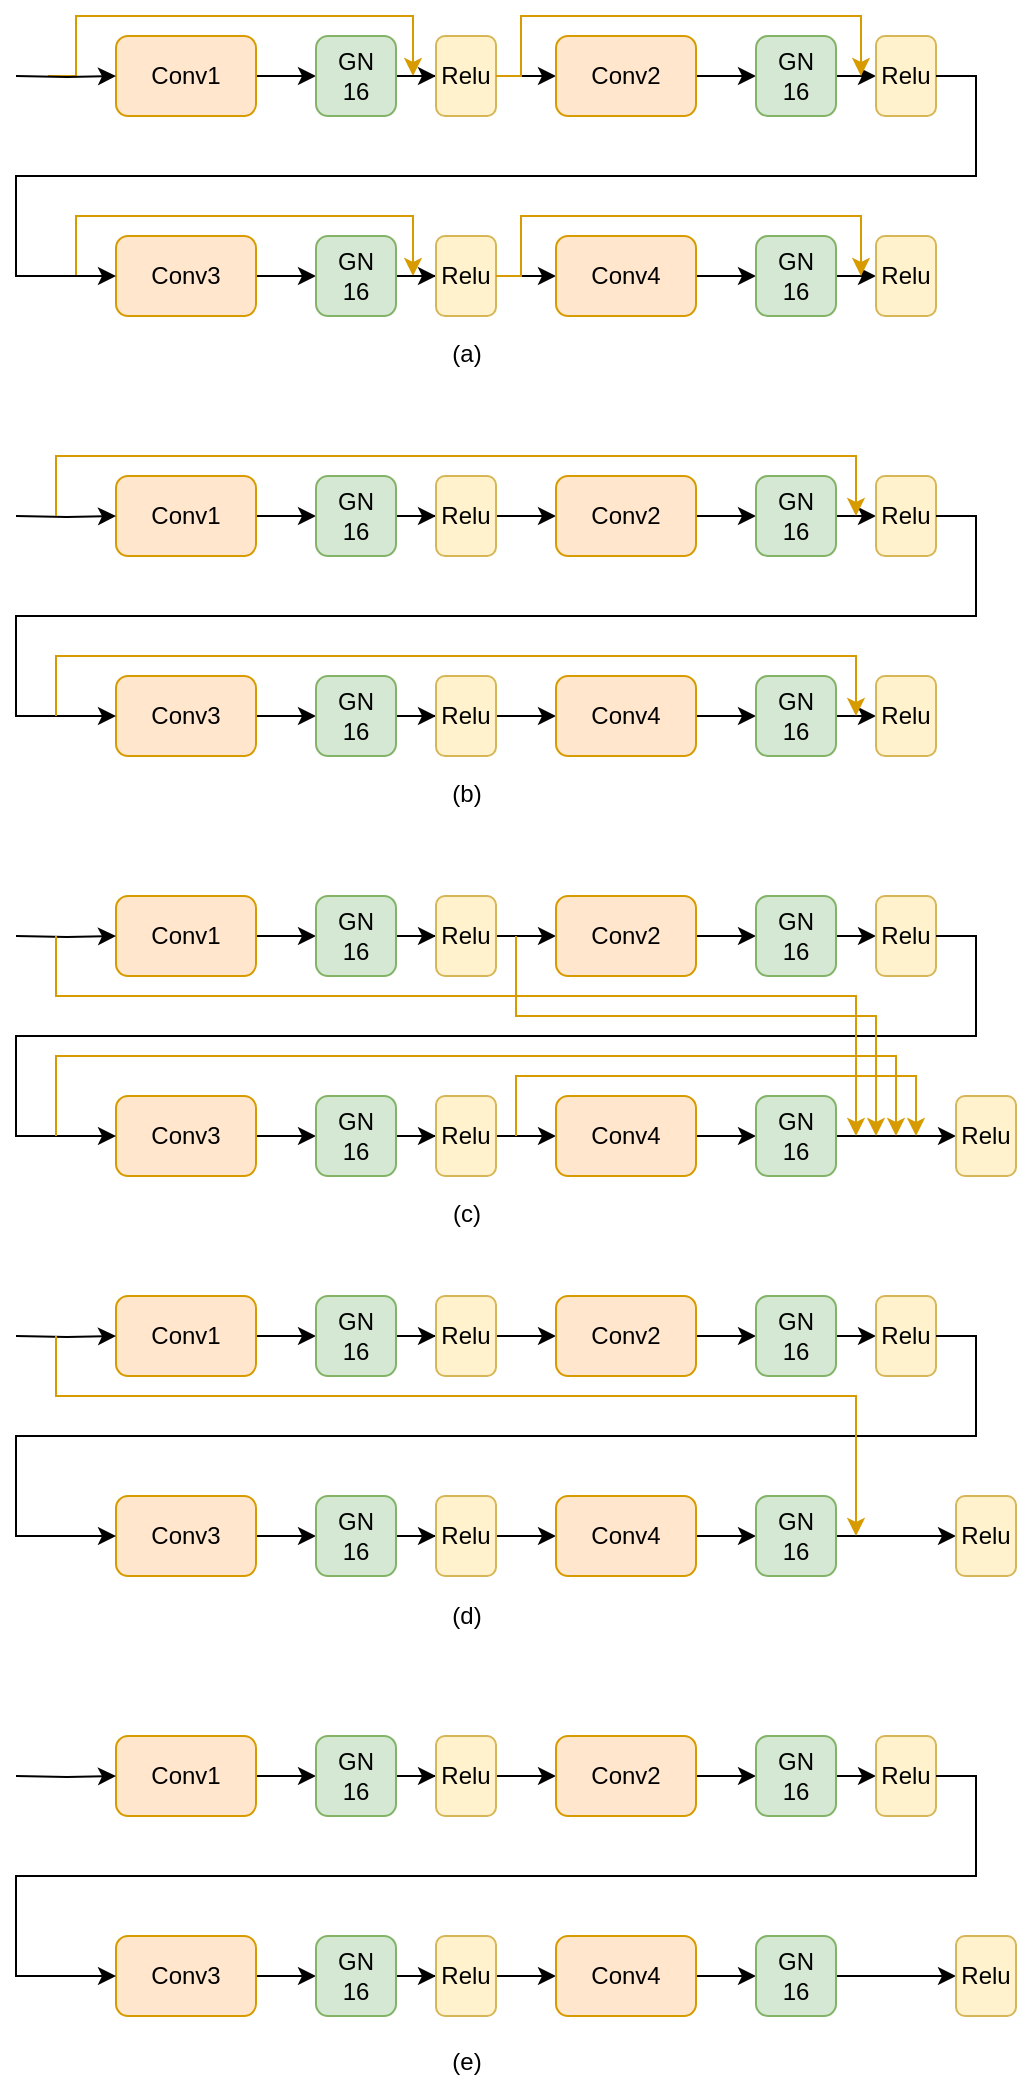 <mxfile version="14.0.1" type="github">
  <diagram id="C5RBs43oDa-KdzZeNtuy" name="Page-1">
    <mxGraphModel dx="1243" dy="769" grid="1" gridSize="10" guides="1" tooltips="1" connect="1" arrows="1" fold="1" page="1" pageScale="1" pageWidth="827" pageHeight="1169" math="0" shadow="0">
      <root>
        <mxCell id="WIyWlLk6GJQsqaUBKTNV-0" />
        <mxCell id="WIyWlLk6GJQsqaUBKTNV-1" parent="WIyWlLk6GJQsqaUBKTNV-0" />
        <mxCell id="JyhttoTleoo9SE21aR-v-7" style="edgeStyle=orthogonalEdgeStyle;rounded=0;orthogonalLoop=1;jettySize=auto;html=1;exitX=1;exitY=0.5;exitDx=0;exitDy=0;entryX=0;entryY=0.5;entryDx=0;entryDy=0;" parent="WIyWlLk6GJQsqaUBKTNV-1" source="WIyWlLk6GJQsqaUBKTNV-3" target="JyhttoTleoo9SE21aR-v-0" edge="1">
          <mxGeometry relative="1" as="geometry" />
        </mxCell>
        <mxCell id="JyhttoTleoo9SE21aR-v-20" style="edgeStyle=orthogonalEdgeStyle;rounded=0;orthogonalLoop=1;jettySize=auto;html=1;exitX=0;exitY=0;exitDx=0;exitDy=0;entryX=0.75;entryY=0;entryDx=0;entryDy=0;fillColor=#ffe6cc;strokeColor=#d79b00;" parent="WIyWlLk6GJQsqaUBKTNV-1" edge="1">
          <mxGeometry relative="1" as="geometry">
            <mxPoint x="96" y="70" as="sourcePoint" />
            <mxPoint x="278.5" y="70" as="targetPoint" />
            <Array as="points">
              <mxPoint x="110" y="70" />
              <mxPoint x="110" y="40" />
              <mxPoint x="279" y="40" />
            </Array>
          </mxGeometry>
        </mxCell>
        <mxCell id="WIyWlLk6GJQsqaUBKTNV-3" value="Conv1" style="rounded=1;whiteSpace=wrap;html=1;fontSize=12;glass=0;strokeWidth=1;shadow=0;fillColor=#ffe6cc;strokeColor=#d79b00;" parent="WIyWlLk6GJQsqaUBKTNV-1" vertex="1">
          <mxGeometry x="130" y="50" width="70" height="40" as="geometry" />
        </mxCell>
        <mxCell id="JyhttoTleoo9SE21aR-v-8" style="edgeStyle=orthogonalEdgeStyle;rounded=0;orthogonalLoop=1;jettySize=auto;html=1;exitX=1;exitY=0.5;exitDx=0;exitDy=0;" parent="WIyWlLk6GJQsqaUBKTNV-1" source="JyhttoTleoo9SE21aR-v-0" target="JyhttoTleoo9SE21aR-v-1" edge="1">
          <mxGeometry relative="1" as="geometry" />
        </mxCell>
        <mxCell id="JyhttoTleoo9SE21aR-v-0" value="GN&lt;br&gt;16" style="rounded=1;whiteSpace=wrap;html=1;fontSize=12;glass=0;strokeWidth=1;shadow=0;fillColor=#d5e8d4;strokeColor=#82b366;" parent="WIyWlLk6GJQsqaUBKTNV-1" vertex="1">
          <mxGeometry x="230" y="50" width="40" height="40" as="geometry" />
        </mxCell>
        <mxCell id="JyhttoTleoo9SE21aR-v-9" style="edgeStyle=orthogonalEdgeStyle;rounded=0;orthogonalLoop=1;jettySize=auto;html=1;exitX=1;exitY=0.5;exitDx=0;exitDy=0;entryX=0;entryY=0.5;entryDx=0;entryDy=0;" parent="WIyWlLk6GJQsqaUBKTNV-1" source="JyhttoTleoo9SE21aR-v-1" target="JyhttoTleoo9SE21aR-v-3" edge="1">
          <mxGeometry relative="1" as="geometry" />
        </mxCell>
        <mxCell id="JyhttoTleoo9SE21aR-v-1" value="Relu" style="rounded=1;whiteSpace=wrap;html=1;fontSize=12;glass=0;strokeWidth=1;shadow=0;fillColor=#fff2cc;strokeColor=#d6b656;" parent="WIyWlLk6GJQsqaUBKTNV-1" vertex="1">
          <mxGeometry x="290" y="50" width="30" height="40" as="geometry" />
        </mxCell>
        <mxCell id="JyhttoTleoo9SE21aR-v-10" style="edgeStyle=orthogonalEdgeStyle;rounded=0;orthogonalLoop=1;jettySize=auto;html=1;exitX=1;exitY=0.5;exitDx=0;exitDy=0;entryX=0;entryY=0.5;entryDx=0;entryDy=0;" parent="WIyWlLk6GJQsqaUBKTNV-1" source="JyhttoTleoo9SE21aR-v-3" target="JyhttoTleoo9SE21aR-v-4" edge="1">
          <mxGeometry relative="1" as="geometry" />
        </mxCell>
        <mxCell id="JyhttoTleoo9SE21aR-v-3" value="Conv2" style="rounded=1;whiteSpace=wrap;html=1;fontSize=12;glass=0;strokeWidth=1;shadow=0;fillColor=#ffe6cc;strokeColor=#d79b00;" parent="WIyWlLk6GJQsqaUBKTNV-1" vertex="1">
          <mxGeometry x="350" y="50" width="70" height="40" as="geometry" />
        </mxCell>
        <mxCell id="JyhttoTleoo9SE21aR-v-11" style="edgeStyle=orthogonalEdgeStyle;rounded=0;orthogonalLoop=1;jettySize=auto;html=1;exitX=1;exitY=0.5;exitDx=0;exitDy=0;entryX=0;entryY=0.5;entryDx=0;entryDy=0;" parent="WIyWlLk6GJQsqaUBKTNV-1" source="JyhttoTleoo9SE21aR-v-4" target="JyhttoTleoo9SE21aR-v-5" edge="1">
          <mxGeometry relative="1" as="geometry" />
        </mxCell>
        <mxCell id="JyhttoTleoo9SE21aR-v-4" value="GN&lt;br&gt;16" style="rounded=1;whiteSpace=wrap;html=1;fontSize=12;glass=0;strokeWidth=1;shadow=0;fillColor=#d5e8d4;strokeColor=#82b366;" parent="WIyWlLk6GJQsqaUBKTNV-1" vertex="1">
          <mxGeometry x="450" y="50" width="40" height="40" as="geometry" />
        </mxCell>
        <mxCell id="JyhttoTleoo9SE21aR-v-5" value="Relu" style="rounded=1;whiteSpace=wrap;html=1;fontSize=12;glass=0;strokeWidth=1;shadow=0;fillColor=#fff2cc;strokeColor=#d6b656;" parent="WIyWlLk6GJQsqaUBKTNV-1" vertex="1">
          <mxGeometry x="510" y="50" width="30" height="40" as="geometry" />
        </mxCell>
        <mxCell id="JyhttoTleoo9SE21aR-v-13" style="edgeStyle=orthogonalEdgeStyle;rounded=0;orthogonalLoop=1;jettySize=auto;html=1;exitX=1;exitY=0.5;exitDx=0;exitDy=0;entryX=0;entryY=0.5;entryDx=0;entryDy=0;" parent="WIyWlLk6GJQsqaUBKTNV-1" target="WIyWlLk6GJQsqaUBKTNV-3" edge="1">
          <mxGeometry relative="1" as="geometry">
            <mxPoint x="80" y="70" as="sourcePoint" />
          </mxGeometry>
        </mxCell>
        <mxCell id="JyhttoTleoo9SE21aR-v-21" style="edgeStyle=orthogonalEdgeStyle;rounded=0;orthogonalLoop=1;jettySize=auto;html=1;exitX=0;exitY=0;exitDx=0;exitDy=0;entryX=0.75;entryY=0;entryDx=0;entryDy=0;fillColor=#ffe6cc;strokeColor=#d79b00;" parent="WIyWlLk6GJQsqaUBKTNV-1" edge="1">
          <mxGeometry relative="1" as="geometry">
            <mxPoint x="320" y="70" as="sourcePoint" />
            <mxPoint x="502.5" y="70" as="targetPoint" />
            <Array as="points">
              <mxPoint x="332.5" y="70" />
              <mxPoint x="332.5" y="40" />
              <mxPoint x="502.5" y="40" />
            </Array>
          </mxGeometry>
        </mxCell>
        <mxCell id="JyhttoTleoo9SE21aR-v-22" style="edgeStyle=orthogonalEdgeStyle;rounded=0;orthogonalLoop=1;jettySize=auto;html=1;exitX=1;exitY=0.5;exitDx=0;exitDy=0;entryX=0;entryY=0.5;entryDx=0;entryDy=0;" parent="WIyWlLk6GJQsqaUBKTNV-1" source="JyhttoTleoo9SE21aR-v-24" target="JyhttoTleoo9SE21aR-v-26" edge="1">
          <mxGeometry relative="1" as="geometry" />
        </mxCell>
        <mxCell id="JyhttoTleoo9SE21aR-v-23" style="edgeStyle=orthogonalEdgeStyle;rounded=0;orthogonalLoop=1;jettySize=auto;html=1;exitX=0;exitY=0;exitDx=0;exitDy=0;entryX=0.75;entryY=0;entryDx=0;entryDy=0;fillColor=#ffe6cc;strokeColor=#d79b00;" parent="WIyWlLk6GJQsqaUBKTNV-1" edge="1">
          <mxGeometry relative="1" as="geometry">
            <mxPoint x="96" y="170" as="sourcePoint" />
            <mxPoint x="278.5" y="170" as="targetPoint" />
            <Array as="points">
              <mxPoint x="110" y="170" />
              <mxPoint x="110" y="140" />
              <mxPoint x="279" y="140" />
            </Array>
          </mxGeometry>
        </mxCell>
        <mxCell id="JyhttoTleoo9SE21aR-v-24" value="Conv3" style="rounded=1;whiteSpace=wrap;html=1;fontSize=12;glass=0;strokeWidth=1;shadow=0;fillColor=#ffe6cc;strokeColor=#d79b00;" parent="WIyWlLk6GJQsqaUBKTNV-1" vertex="1">
          <mxGeometry x="130" y="150" width="70" height="40" as="geometry" />
        </mxCell>
        <mxCell id="JyhttoTleoo9SE21aR-v-25" style="edgeStyle=orthogonalEdgeStyle;rounded=0;orthogonalLoop=1;jettySize=auto;html=1;exitX=1;exitY=0.5;exitDx=0;exitDy=0;" parent="WIyWlLk6GJQsqaUBKTNV-1" source="JyhttoTleoo9SE21aR-v-26" target="JyhttoTleoo9SE21aR-v-28" edge="1">
          <mxGeometry relative="1" as="geometry" />
        </mxCell>
        <mxCell id="JyhttoTleoo9SE21aR-v-26" value="GN&lt;br&gt;16" style="rounded=1;whiteSpace=wrap;html=1;fontSize=12;glass=0;strokeWidth=1;shadow=0;fillColor=#d5e8d4;strokeColor=#82b366;" parent="WIyWlLk6GJQsqaUBKTNV-1" vertex="1">
          <mxGeometry x="230" y="150" width="40" height="40" as="geometry" />
        </mxCell>
        <mxCell id="JyhttoTleoo9SE21aR-v-27" style="edgeStyle=orthogonalEdgeStyle;rounded=0;orthogonalLoop=1;jettySize=auto;html=1;exitX=1;exitY=0.5;exitDx=0;exitDy=0;entryX=0;entryY=0.5;entryDx=0;entryDy=0;" parent="WIyWlLk6GJQsqaUBKTNV-1" source="JyhttoTleoo9SE21aR-v-28" target="JyhttoTleoo9SE21aR-v-30" edge="1">
          <mxGeometry relative="1" as="geometry" />
        </mxCell>
        <mxCell id="JyhttoTleoo9SE21aR-v-28" value="Relu" style="rounded=1;whiteSpace=wrap;html=1;fontSize=12;glass=0;strokeWidth=1;shadow=0;fillColor=#fff2cc;strokeColor=#d6b656;" parent="WIyWlLk6GJQsqaUBKTNV-1" vertex="1">
          <mxGeometry x="290" y="150" width="30" height="40" as="geometry" />
        </mxCell>
        <mxCell id="JyhttoTleoo9SE21aR-v-29" style="edgeStyle=orthogonalEdgeStyle;rounded=0;orthogonalLoop=1;jettySize=auto;html=1;exitX=1;exitY=0.5;exitDx=0;exitDy=0;entryX=0;entryY=0.5;entryDx=0;entryDy=0;" parent="WIyWlLk6GJQsqaUBKTNV-1" source="JyhttoTleoo9SE21aR-v-30" target="JyhttoTleoo9SE21aR-v-32" edge="1">
          <mxGeometry relative="1" as="geometry" />
        </mxCell>
        <mxCell id="JyhttoTleoo9SE21aR-v-30" value="Conv4" style="rounded=1;whiteSpace=wrap;html=1;fontSize=12;glass=0;strokeWidth=1;shadow=0;fillColor=#ffe6cc;strokeColor=#d79b00;" parent="WIyWlLk6GJQsqaUBKTNV-1" vertex="1">
          <mxGeometry x="350" y="150" width="70" height="40" as="geometry" />
        </mxCell>
        <mxCell id="JyhttoTleoo9SE21aR-v-31" style="edgeStyle=orthogonalEdgeStyle;rounded=0;orthogonalLoop=1;jettySize=auto;html=1;exitX=1;exitY=0.5;exitDx=0;exitDy=0;entryX=0;entryY=0.5;entryDx=0;entryDy=0;" parent="WIyWlLk6GJQsqaUBKTNV-1" source="JyhttoTleoo9SE21aR-v-32" target="JyhttoTleoo9SE21aR-v-33" edge="1">
          <mxGeometry relative="1" as="geometry" />
        </mxCell>
        <mxCell id="JyhttoTleoo9SE21aR-v-32" value="GN&lt;br&gt;16" style="rounded=1;whiteSpace=wrap;html=1;fontSize=12;glass=0;strokeWidth=1;shadow=0;fillColor=#d5e8d4;strokeColor=#82b366;" parent="WIyWlLk6GJQsqaUBKTNV-1" vertex="1">
          <mxGeometry x="450" y="150" width="40" height="40" as="geometry" />
        </mxCell>
        <mxCell id="JyhttoTleoo9SE21aR-v-33" value="Relu" style="rounded=1;whiteSpace=wrap;html=1;fontSize=12;glass=0;strokeWidth=1;shadow=0;fillColor=#fff2cc;strokeColor=#d6b656;" parent="WIyWlLk6GJQsqaUBKTNV-1" vertex="1">
          <mxGeometry x="510" y="150" width="30" height="40" as="geometry" />
        </mxCell>
        <mxCell id="JyhttoTleoo9SE21aR-v-34" style="edgeStyle=orthogonalEdgeStyle;rounded=0;orthogonalLoop=1;jettySize=auto;html=1;exitX=1;exitY=0.5;exitDx=0;exitDy=0;entryX=0;entryY=0.5;entryDx=0;entryDy=0;" parent="WIyWlLk6GJQsqaUBKTNV-1" source="JyhttoTleoo9SE21aR-v-5" target="JyhttoTleoo9SE21aR-v-24" edge="1">
          <mxGeometry relative="1" as="geometry">
            <mxPoint x="80" y="170" as="sourcePoint" />
            <Array as="points">
              <mxPoint x="560" y="70" />
              <mxPoint x="560" y="120" />
              <mxPoint x="80" y="120" />
              <mxPoint x="80" y="170" />
            </Array>
          </mxGeometry>
        </mxCell>
        <mxCell id="JyhttoTleoo9SE21aR-v-35" style="edgeStyle=orthogonalEdgeStyle;rounded=0;orthogonalLoop=1;jettySize=auto;html=1;exitX=0;exitY=0;exitDx=0;exitDy=0;entryX=0.75;entryY=0;entryDx=0;entryDy=0;fillColor=#ffe6cc;strokeColor=#d79b00;" parent="WIyWlLk6GJQsqaUBKTNV-1" edge="1">
          <mxGeometry relative="1" as="geometry">
            <mxPoint x="320" y="170" as="sourcePoint" />
            <mxPoint x="502.5" y="170" as="targetPoint" />
            <Array as="points">
              <mxPoint x="332.5" y="170" />
              <mxPoint x="332.5" y="140" />
              <mxPoint x="502.5" y="140" />
            </Array>
          </mxGeometry>
        </mxCell>
        <mxCell id="JyhttoTleoo9SE21aR-v-36" style="edgeStyle=orthogonalEdgeStyle;rounded=0;orthogonalLoop=1;jettySize=auto;html=1;exitX=1;exitY=0.5;exitDx=0;exitDy=0;entryX=0;entryY=0.5;entryDx=0;entryDy=0;" parent="WIyWlLk6GJQsqaUBKTNV-1" source="JyhttoTleoo9SE21aR-v-38" target="JyhttoTleoo9SE21aR-v-40" edge="1">
          <mxGeometry relative="1" as="geometry" />
        </mxCell>
        <mxCell id="JyhttoTleoo9SE21aR-v-38" value="Conv1" style="rounded=1;whiteSpace=wrap;html=1;fontSize=12;glass=0;strokeWidth=1;shadow=0;fillColor=#ffe6cc;strokeColor=#d79b00;" parent="WIyWlLk6GJQsqaUBKTNV-1" vertex="1">
          <mxGeometry x="130" y="270" width="70" height="40" as="geometry" />
        </mxCell>
        <mxCell id="JyhttoTleoo9SE21aR-v-39" style="edgeStyle=orthogonalEdgeStyle;rounded=0;orthogonalLoop=1;jettySize=auto;html=1;exitX=1;exitY=0.5;exitDx=0;exitDy=0;" parent="WIyWlLk6GJQsqaUBKTNV-1" source="JyhttoTleoo9SE21aR-v-40" target="JyhttoTleoo9SE21aR-v-42" edge="1">
          <mxGeometry relative="1" as="geometry" />
        </mxCell>
        <mxCell id="JyhttoTleoo9SE21aR-v-40" value="GN&lt;br&gt;16" style="rounded=1;whiteSpace=wrap;html=1;fontSize=12;glass=0;strokeWidth=1;shadow=0;fillColor=#d5e8d4;strokeColor=#82b366;" parent="WIyWlLk6GJQsqaUBKTNV-1" vertex="1">
          <mxGeometry x="230" y="270" width="40" height="40" as="geometry" />
        </mxCell>
        <mxCell id="JyhttoTleoo9SE21aR-v-41" style="edgeStyle=orthogonalEdgeStyle;rounded=0;orthogonalLoop=1;jettySize=auto;html=1;exitX=1;exitY=0.5;exitDx=0;exitDy=0;entryX=0;entryY=0.5;entryDx=0;entryDy=0;" parent="WIyWlLk6GJQsqaUBKTNV-1" source="JyhttoTleoo9SE21aR-v-42" target="JyhttoTleoo9SE21aR-v-44" edge="1">
          <mxGeometry relative="1" as="geometry" />
        </mxCell>
        <mxCell id="JyhttoTleoo9SE21aR-v-42" value="Relu" style="rounded=1;whiteSpace=wrap;html=1;fontSize=12;glass=0;strokeWidth=1;shadow=0;fillColor=#fff2cc;strokeColor=#d6b656;" parent="WIyWlLk6GJQsqaUBKTNV-1" vertex="1">
          <mxGeometry x="290" y="270" width="30" height="40" as="geometry" />
        </mxCell>
        <mxCell id="JyhttoTleoo9SE21aR-v-43" style="edgeStyle=orthogonalEdgeStyle;rounded=0;orthogonalLoop=1;jettySize=auto;html=1;exitX=1;exitY=0.5;exitDx=0;exitDy=0;entryX=0;entryY=0.5;entryDx=0;entryDy=0;" parent="WIyWlLk6GJQsqaUBKTNV-1" source="JyhttoTleoo9SE21aR-v-44" target="JyhttoTleoo9SE21aR-v-46" edge="1">
          <mxGeometry relative="1" as="geometry" />
        </mxCell>
        <mxCell id="JyhttoTleoo9SE21aR-v-44" value="Conv2" style="rounded=1;whiteSpace=wrap;html=1;fontSize=12;glass=0;strokeWidth=1;shadow=0;fillColor=#ffe6cc;strokeColor=#d79b00;" parent="WIyWlLk6GJQsqaUBKTNV-1" vertex="1">
          <mxGeometry x="350" y="270" width="70" height="40" as="geometry" />
        </mxCell>
        <mxCell id="JyhttoTleoo9SE21aR-v-45" style="edgeStyle=orthogonalEdgeStyle;rounded=0;orthogonalLoop=1;jettySize=auto;html=1;exitX=1;exitY=0.5;exitDx=0;exitDy=0;entryX=0;entryY=0.5;entryDx=0;entryDy=0;" parent="WIyWlLk6GJQsqaUBKTNV-1" source="JyhttoTleoo9SE21aR-v-46" target="JyhttoTleoo9SE21aR-v-47" edge="1">
          <mxGeometry relative="1" as="geometry" />
        </mxCell>
        <mxCell id="JyhttoTleoo9SE21aR-v-46" value="GN&lt;br&gt;16" style="rounded=1;whiteSpace=wrap;html=1;fontSize=12;glass=0;strokeWidth=1;shadow=0;fillColor=#d5e8d4;strokeColor=#82b366;" parent="WIyWlLk6GJQsqaUBKTNV-1" vertex="1">
          <mxGeometry x="450" y="270" width="40" height="40" as="geometry" />
        </mxCell>
        <mxCell id="JyhttoTleoo9SE21aR-v-47" value="Relu" style="rounded=1;whiteSpace=wrap;html=1;fontSize=12;glass=0;strokeWidth=1;shadow=0;fillColor=#fff2cc;strokeColor=#d6b656;" parent="WIyWlLk6GJQsqaUBKTNV-1" vertex="1">
          <mxGeometry x="510" y="270" width="30" height="40" as="geometry" />
        </mxCell>
        <mxCell id="JyhttoTleoo9SE21aR-v-48" style="edgeStyle=orthogonalEdgeStyle;rounded=0;orthogonalLoop=1;jettySize=auto;html=1;exitX=1;exitY=0.5;exitDx=0;exitDy=0;entryX=0;entryY=0.5;entryDx=0;entryDy=0;" parent="WIyWlLk6GJQsqaUBKTNV-1" target="JyhttoTleoo9SE21aR-v-38" edge="1">
          <mxGeometry relative="1" as="geometry">
            <mxPoint x="80" y="290" as="sourcePoint" />
          </mxGeometry>
        </mxCell>
        <mxCell id="JyhttoTleoo9SE21aR-v-50" style="edgeStyle=orthogonalEdgeStyle;rounded=0;orthogonalLoop=1;jettySize=auto;html=1;exitX=1;exitY=0.5;exitDx=0;exitDy=0;entryX=0;entryY=0.5;entryDx=0;entryDy=0;" parent="WIyWlLk6GJQsqaUBKTNV-1" source="JyhttoTleoo9SE21aR-v-52" target="JyhttoTleoo9SE21aR-v-54" edge="1">
          <mxGeometry relative="1" as="geometry" />
        </mxCell>
        <mxCell id="JyhttoTleoo9SE21aR-v-52" value="Conv3" style="rounded=1;whiteSpace=wrap;html=1;fontSize=12;glass=0;strokeWidth=1;shadow=0;fillColor=#ffe6cc;strokeColor=#d79b00;" parent="WIyWlLk6GJQsqaUBKTNV-1" vertex="1">
          <mxGeometry x="130" y="370" width="70" height="40" as="geometry" />
        </mxCell>
        <mxCell id="JyhttoTleoo9SE21aR-v-53" style="edgeStyle=orthogonalEdgeStyle;rounded=0;orthogonalLoop=1;jettySize=auto;html=1;exitX=1;exitY=0.5;exitDx=0;exitDy=0;" parent="WIyWlLk6GJQsqaUBKTNV-1" source="JyhttoTleoo9SE21aR-v-54" target="JyhttoTleoo9SE21aR-v-56" edge="1">
          <mxGeometry relative="1" as="geometry" />
        </mxCell>
        <mxCell id="JyhttoTleoo9SE21aR-v-54" value="GN&lt;br&gt;16" style="rounded=1;whiteSpace=wrap;html=1;fontSize=12;glass=0;strokeWidth=1;shadow=0;fillColor=#d5e8d4;strokeColor=#82b366;" parent="WIyWlLk6GJQsqaUBKTNV-1" vertex="1">
          <mxGeometry x="230" y="370" width="40" height="40" as="geometry" />
        </mxCell>
        <mxCell id="JyhttoTleoo9SE21aR-v-55" style="edgeStyle=orthogonalEdgeStyle;rounded=0;orthogonalLoop=1;jettySize=auto;html=1;exitX=1;exitY=0.5;exitDx=0;exitDy=0;entryX=0;entryY=0.5;entryDx=0;entryDy=0;" parent="WIyWlLk6GJQsqaUBKTNV-1" source="JyhttoTleoo9SE21aR-v-56" target="JyhttoTleoo9SE21aR-v-58" edge="1">
          <mxGeometry relative="1" as="geometry" />
        </mxCell>
        <mxCell id="JyhttoTleoo9SE21aR-v-56" value="Relu" style="rounded=1;whiteSpace=wrap;html=1;fontSize=12;glass=0;strokeWidth=1;shadow=0;fillColor=#fff2cc;strokeColor=#d6b656;" parent="WIyWlLk6GJQsqaUBKTNV-1" vertex="1">
          <mxGeometry x="290" y="370" width="30" height="40" as="geometry" />
        </mxCell>
        <mxCell id="JyhttoTleoo9SE21aR-v-57" style="edgeStyle=orthogonalEdgeStyle;rounded=0;orthogonalLoop=1;jettySize=auto;html=1;exitX=1;exitY=0.5;exitDx=0;exitDy=0;entryX=0;entryY=0.5;entryDx=0;entryDy=0;" parent="WIyWlLk6GJQsqaUBKTNV-1" source="JyhttoTleoo9SE21aR-v-58" target="JyhttoTleoo9SE21aR-v-60" edge="1">
          <mxGeometry relative="1" as="geometry" />
        </mxCell>
        <mxCell id="JyhttoTleoo9SE21aR-v-58" value="Conv4" style="rounded=1;whiteSpace=wrap;html=1;fontSize=12;glass=0;strokeWidth=1;shadow=0;fillColor=#ffe6cc;strokeColor=#d79b00;" parent="WIyWlLk6GJQsqaUBKTNV-1" vertex="1">
          <mxGeometry x="350" y="370" width="70" height="40" as="geometry" />
        </mxCell>
        <mxCell id="JyhttoTleoo9SE21aR-v-59" style="edgeStyle=orthogonalEdgeStyle;rounded=0;orthogonalLoop=1;jettySize=auto;html=1;exitX=1;exitY=0.5;exitDx=0;exitDy=0;entryX=0;entryY=0.5;entryDx=0;entryDy=0;" parent="WIyWlLk6GJQsqaUBKTNV-1" source="JyhttoTleoo9SE21aR-v-60" target="JyhttoTleoo9SE21aR-v-61" edge="1">
          <mxGeometry relative="1" as="geometry" />
        </mxCell>
        <mxCell id="JyhttoTleoo9SE21aR-v-60" value="GN&lt;br&gt;16" style="rounded=1;whiteSpace=wrap;html=1;fontSize=12;glass=0;strokeWidth=1;shadow=0;fillColor=#d5e8d4;strokeColor=#82b366;" parent="WIyWlLk6GJQsqaUBKTNV-1" vertex="1">
          <mxGeometry x="450" y="370" width="40" height="40" as="geometry" />
        </mxCell>
        <mxCell id="JyhttoTleoo9SE21aR-v-61" value="Relu" style="rounded=1;whiteSpace=wrap;html=1;fontSize=12;glass=0;strokeWidth=1;shadow=0;fillColor=#fff2cc;strokeColor=#d6b656;" parent="WIyWlLk6GJQsqaUBKTNV-1" vertex="1">
          <mxGeometry x="510" y="370" width="30" height="40" as="geometry" />
        </mxCell>
        <mxCell id="JyhttoTleoo9SE21aR-v-62" style="edgeStyle=orthogonalEdgeStyle;rounded=0;orthogonalLoop=1;jettySize=auto;html=1;exitX=1;exitY=0.5;exitDx=0;exitDy=0;entryX=0;entryY=0.5;entryDx=0;entryDy=0;" parent="WIyWlLk6GJQsqaUBKTNV-1" source="JyhttoTleoo9SE21aR-v-47" target="JyhttoTleoo9SE21aR-v-52" edge="1">
          <mxGeometry relative="1" as="geometry">
            <mxPoint x="80" y="390" as="sourcePoint" />
            <Array as="points">
              <mxPoint x="560" y="290" />
              <mxPoint x="560" y="340" />
              <mxPoint x="80" y="340" />
              <mxPoint x="80" y="390" />
            </Array>
          </mxGeometry>
        </mxCell>
        <mxCell id="JyhttoTleoo9SE21aR-v-64" style="edgeStyle=orthogonalEdgeStyle;rounded=0;orthogonalLoop=1;jettySize=auto;html=1;fillColor=#ffe6cc;strokeColor=#d79b00;" parent="WIyWlLk6GJQsqaUBKTNV-1" edge="1">
          <mxGeometry relative="1" as="geometry">
            <mxPoint x="100" y="290" as="sourcePoint" />
            <mxPoint x="500" y="290" as="targetPoint" />
            <Array as="points">
              <mxPoint x="100" y="260" />
              <mxPoint x="500" y="260" />
            </Array>
          </mxGeometry>
        </mxCell>
        <mxCell id="JyhttoTleoo9SE21aR-v-65" style="edgeStyle=orthogonalEdgeStyle;rounded=0;orthogonalLoop=1;jettySize=auto;html=1;fillColor=#ffe6cc;strokeColor=#d79b00;" parent="WIyWlLk6GJQsqaUBKTNV-1" edge="1">
          <mxGeometry relative="1" as="geometry">
            <mxPoint x="100" y="390" as="sourcePoint" />
            <mxPoint x="500" y="390" as="targetPoint" />
            <Array as="points">
              <mxPoint x="100" y="360" />
              <mxPoint x="500" y="360" />
            </Array>
          </mxGeometry>
        </mxCell>
        <mxCell id="JyhttoTleoo9SE21aR-v-66" style="edgeStyle=orthogonalEdgeStyle;rounded=0;orthogonalLoop=1;jettySize=auto;html=1;exitX=1;exitY=0.5;exitDx=0;exitDy=0;entryX=0;entryY=0.5;entryDx=0;entryDy=0;" parent="WIyWlLk6GJQsqaUBKTNV-1" source="JyhttoTleoo9SE21aR-v-67" target="JyhttoTleoo9SE21aR-v-69" edge="1">
          <mxGeometry relative="1" as="geometry" />
        </mxCell>
        <mxCell id="JyhttoTleoo9SE21aR-v-67" value="Conv1" style="rounded=1;whiteSpace=wrap;html=1;fontSize=12;glass=0;strokeWidth=1;shadow=0;fillColor=#ffe6cc;strokeColor=#d79b00;" parent="WIyWlLk6GJQsqaUBKTNV-1" vertex="1">
          <mxGeometry x="130" y="480" width="70" height="40" as="geometry" />
        </mxCell>
        <mxCell id="JyhttoTleoo9SE21aR-v-68" style="edgeStyle=orthogonalEdgeStyle;rounded=0;orthogonalLoop=1;jettySize=auto;html=1;exitX=1;exitY=0.5;exitDx=0;exitDy=0;" parent="WIyWlLk6GJQsqaUBKTNV-1" source="JyhttoTleoo9SE21aR-v-69" target="JyhttoTleoo9SE21aR-v-71" edge="1">
          <mxGeometry relative="1" as="geometry" />
        </mxCell>
        <mxCell id="JyhttoTleoo9SE21aR-v-69" value="GN&lt;br&gt;16" style="rounded=1;whiteSpace=wrap;html=1;fontSize=12;glass=0;strokeWidth=1;shadow=0;fillColor=#d5e8d4;strokeColor=#82b366;" parent="WIyWlLk6GJQsqaUBKTNV-1" vertex="1">
          <mxGeometry x="230" y="480" width="40" height="40" as="geometry" />
        </mxCell>
        <mxCell id="JyhttoTleoo9SE21aR-v-70" style="edgeStyle=orthogonalEdgeStyle;rounded=0;orthogonalLoop=1;jettySize=auto;html=1;exitX=1;exitY=0.5;exitDx=0;exitDy=0;entryX=0;entryY=0.5;entryDx=0;entryDy=0;" parent="WIyWlLk6GJQsqaUBKTNV-1" source="JyhttoTleoo9SE21aR-v-71" target="JyhttoTleoo9SE21aR-v-73" edge="1">
          <mxGeometry relative="1" as="geometry" />
        </mxCell>
        <mxCell id="JyhttoTleoo9SE21aR-v-71" value="Relu" style="rounded=1;whiteSpace=wrap;html=1;fontSize=12;glass=0;strokeWidth=1;shadow=0;fillColor=#fff2cc;strokeColor=#d6b656;" parent="WIyWlLk6GJQsqaUBKTNV-1" vertex="1">
          <mxGeometry x="290" y="480" width="30" height="40" as="geometry" />
        </mxCell>
        <mxCell id="JyhttoTleoo9SE21aR-v-72" style="edgeStyle=orthogonalEdgeStyle;rounded=0;orthogonalLoop=1;jettySize=auto;html=1;exitX=1;exitY=0.5;exitDx=0;exitDy=0;entryX=0;entryY=0.5;entryDx=0;entryDy=0;" parent="WIyWlLk6GJQsqaUBKTNV-1" source="JyhttoTleoo9SE21aR-v-73" target="JyhttoTleoo9SE21aR-v-75" edge="1">
          <mxGeometry relative="1" as="geometry" />
        </mxCell>
        <mxCell id="JyhttoTleoo9SE21aR-v-73" value="Conv2" style="rounded=1;whiteSpace=wrap;html=1;fontSize=12;glass=0;strokeWidth=1;shadow=0;fillColor=#ffe6cc;strokeColor=#d79b00;" parent="WIyWlLk6GJQsqaUBKTNV-1" vertex="1">
          <mxGeometry x="350" y="480" width="70" height="40" as="geometry" />
        </mxCell>
        <mxCell id="JyhttoTleoo9SE21aR-v-74" style="edgeStyle=orthogonalEdgeStyle;rounded=0;orthogonalLoop=1;jettySize=auto;html=1;exitX=1;exitY=0.5;exitDx=0;exitDy=0;entryX=0;entryY=0.5;entryDx=0;entryDy=0;" parent="WIyWlLk6GJQsqaUBKTNV-1" source="JyhttoTleoo9SE21aR-v-75" target="JyhttoTleoo9SE21aR-v-76" edge="1">
          <mxGeometry relative="1" as="geometry" />
        </mxCell>
        <mxCell id="JyhttoTleoo9SE21aR-v-75" value="GN&lt;br&gt;16" style="rounded=1;whiteSpace=wrap;html=1;fontSize=12;glass=0;strokeWidth=1;shadow=0;fillColor=#d5e8d4;strokeColor=#82b366;" parent="WIyWlLk6GJQsqaUBKTNV-1" vertex="1">
          <mxGeometry x="450" y="480" width="40" height="40" as="geometry" />
        </mxCell>
        <mxCell id="JyhttoTleoo9SE21aR-v-76" value="Relu" style="rounded=1;whiteSpace=wrap;html=1;fontSize=12;glass=0;strokeWidth=1;shadow=0;fillColor=#fff2cc;strokeColor=#d6b656;" parent="WIyWlLk6GJQsqaUBKTNV-1" vertex="1">
          <mxGeometry x="510" y="480" width="30" height="40" as="geometry" />
        </mxCell>
        <mxCell id="JyhttoTleoo9SE21aR-v-77" style="edgeStyle=orthogonalEdgeStyle;rounded=0;orthogonalLoop=1;jettySize=auto;html=1;exitX=1;exitY=0.5;exitDx=0;exitDy=0;entryX=0;entryY=0.5;entryDx=0;entryDy=0;" parent="WIyWlLk6GJQsqaUBKTNV-1" target="JyhttoTleoo9SE21aR-v-67" edge="1">
          <mxGeometry relative="1" as="geometry">
            <mxPoint x="80" y="500" as="sourcePoint" />
          </mxGeometry>
        </mxCell>
        <mxCell id="JyhttoTleoo9SE21aR-v-78" style="edgeStyle=orthogonalEdgeStyle;rounded=0;orthogonalLoop=1;jettySize=auto;html=1;exitX=1;exitY=0.5;exitDx=0;exitDy=0;entryX=0;entryY=0.5;entryDx=0;entryDy=0;" parent="WIyWlLk6GJQsqaUBKTNV-1" source="JyhttoTleoo9SE21aR-v-79" target="JyhttoTleoo9SE21aR-v-81" edge="1">
          <mxGeometry relative="1" as="geometry" />
        </mxCell>
        <mxCell id="JyhttoTleoo9SE21aR-v-79" value="Conv3" style="rounded=1;whiteSpace=wrap;html=1;fontSize=12;glass=0;strokeWidth=1;shadow=0;fillColor=#ffe6cc;strokeColor=#d79b00;" parent="WIyWlLk6GJQsqaUBKTNV-1" vertex="1">
          <mxGeometry x="130" y="580" width="70" height="40" as="geometry" />
        </mxCell>
        <mxCell id="JyhttoTleoo9SE21aR-v-80" style="edgeStyle=orthogonalEdgeStyle;rounded=0;orthogonalLoop=1;jettySize=auto;html=1;exitX=1;exitY=0.5;exitDx=0;exitDy=0;" parent="WIyWlLk6GJQsqaUBKTNV-1" source="JyhttoTleoo9SE21aR-v-81" target="JyhttoTleoo9SE21aR-v-83" edge="1">
          <mxGeometry relative="1" as="geometry" />
        </mxCell>
        <mxCell id="JyhttoTleoo9SE21aR-v-81" value="GN&lt;br&gt;16" style="rounded=1;whiteSpace=wrap;html=1;fontSize=12;glass=0;strokeWidth=1;shadow=0;fillColor=#d5e8d4;strokeColor=#82b366;" parent="WIyWlLk6GJQsqaUBKTNV-1" vertex="1">
          <mxGeometry x="230" y="580" width="40" height="40" as="geometry" />
        </mxCell>
        <mxCell id="JyhttoTleoo9SE21aR-v-82" style="edgeStyle=orthogonalEdgeStyle;rounded=0;orthogonalLoop=1;jettySize=auto;html=1;exitX=1;exitY=0.5;exitDx=0;exitDy=0;entryX=0;entryY=0.5;entryDx=0;entryDy=0;" parent="WIyWlLk6GJQsqaUBKTNV-1" source="JyhttoTleoo9SE21aR-v-83" target="JyhttoTleoo9SE21aR-v-85" edge="1">
          <mxGeometry relative="1" as="geometry" />
        </mxCell>
        <mxCell id="JyhttoTleoo9SE21aR-v-83" value="Relu" style="rounded=1;whiteSpace=wrap;html=1;fontSize=12;glass=0;strokeWidth=1;shadow=0;fillColor=#fff2cc;strokeColor=#d6b656;" parent="WIyWlLk6GJQsqaUBKTNV-1" vertex="1">
          <mxGeometry x="290" y="580" width="30" height="40" as="geometry" />
        </mxCell>
        <mxCell id="JyhttoTleoo9SE21aR-v-84" style="edgeStyle=orthogonalEdgeStyle;rounded=0;orthogonalLoop=1;jettySize=auto;html=1;exitX=1;exitY=0.5;exitDx=0;exitDy=0;entryX=0;entryY=0.5;entryDx=0;entryDy=0;" parent="WIyWlLk6GJQsqaUBKTNV-1" source="JyhttoTleoo9SE21aR-v-85" target="JyhttoTleoo9SE21aR-v-87" edge="1">
          <mxGeometry relative="1" as="geometry" />
        </mxCell>
        <mxCell id="JyhttoTleoo9SE21aR-v-85" value="Conv4" style="rounded=1;whiteSpace=wrap;html=1;fontSize=12;glass=0;strokeWidth=1;shadow=0;fillColor=#ffe6cc;strokeColor=#d79b00;" parent="WIyWlLk6GJQsqaUBKTNV-1" vertex="1">
          <mxGeometry x="350" y="580" width="70" height="40" as="geometry" />
        </mxCell>
        <mxCell id="JyhttoTleoo9SE21aR-v-86" style="edgeStyle=orthogonalEdgeStyle;rounded=0;orthogonalLoop=1;jettySize=auto;html=1;exitX=1;exitY=0.5;exitDx=0;exitDy=0;entryX=0;entryY=0.5;entryDx=0;entryDy=0;" parent="WIyWlLk6GJQsqaUBKTNV-1" source="JyhttoTleoo9SE21aR-v-87" target="JyhttoTleoo9SE21aR-v-88" edge="1">
          <mxGeometry relative="1" as="geometry" />
        </mxCell>
        <mxCell id="JyhttoTleoo9SE21aR-v-87" value="GN&lt;br&gt;16" style="rounded=1;whiteSpace=wrap;html=1;fontSize=12;glass=0;strokeWidth=1;shadow=0;fillColor=#d5e8d4;strokeColor=#82b366;" parent="WIyWlLk6GJQsqaUBKTNV-1" vertex="1">
          <mxGeometry x="450" y="580" width="40" height="40" as="geometry" />
        </mxCell>
        <mxCell id="JyhttoTleoo9SE21aR-v-88" value="Relu" style="rounded=1;whiteSpace=wrap;html=1;fontSize=12;glass=0;strokeWidth=1;shadow=0;fillColor=#fff2cc;strokeColor=#d6b656;" parent="WIyWlLk6GJQsqaUBKTNV-1" vertex="1">
          <mxGeometry x="550" y="580" width="30" height="40" as="geometry" />
        </mxCell>
        <mxCell id="JyhttoTleoo9SE21aR-v-89" style="edgeStyle=orthogonalEdgeStyle;rounded=0;orthogonalLoop=1;jettySize=auto;html=1;exitX=1;exitY=0.5;exitDx=0;exitDy=0;entryX=0;entryY=0.5;entryDx=0;entryDy=0;" parent="WIyWlLk6GJQsqaUBKTNV-1" source="JyhttoTleoo9SE21aR-v-76" target="JyhttoTleoo9SE21aR-v-79" edge="1">
          <mxGeometry relative="1" as="geometry">
            <mxPoint x="80" y="600" as="sourcePoint" />
            <Array as="points">
              <mxPoint x="560" y="500" />
              <mxPoint x="560" y="550" />
              <mxPoint x="80" y="550" />
              <mxPoint x="80" y="600" />
            </Array>
          </mxGeometry>
        </mxCell>
        <mxCell id="JyhttoTleoo9SE21aR-v-90" style="edgeStyle=orthogonalEdgeStyle;rounded=0;orthogonalLoop=1;jettySize=auto;html=1;fillColor=#ffe6cc;strokeColor=#d79b00;" parent="WIyWlLk6GJQsqaUBKTNV-1" edge="1">
          <mxGeometry relative="1" as="geometry">
            <mxPoint x="100" y="500" as="sourcePoint" />
            <mxPoint x="500" y="600" as="targetPoint" />
            <Array as="points">
              <mxPoint x="100" y="530" />
              <mxPoint x="500" y="530" />
            </Array>
          </mxGeometry>
        </mxCell>
        <mxCell id="JyhttoTleoo9SE21aR-v-93" style="edgeStyle=orthogonalEdgeStyle;rounded=0;orthogonalLoop=1;jettySize=auto;html=1;fillColor=#ffe6cc;strokeColor=#d79b00;" parent="WIyWlLk6GJQsqaUBKTNV-1" edge="1">
          <mxGeometry relative="1" as="geometry">
            <mxPoint x="330" y="500" as="sourcePoint" />
            <mxPoint x="510" y="600" as="targetPoint" />
            <Array as="points">
              <mxPoint x="330" y="540" />
              <mxPoint x="510" y="540" />
            </Array>
          </mxGeometry>
        </mxCell>
        <mxCell id="JyhttoTleoo9SE21aR-v-94" style="edgeStyle=orthogonalEdgeStyle;rounded=0;orthogonalLoop=1;jettySize=auto;html=1;fillColor=#ffe6cc;strokeColor=#d79b00;" parent="WIyWlLk6GJQsqaUBKTNV-1" edge="1">
          <mxGeometry relative="1" as="geometry">
            <mxPoint x="100" y="600" as="sourcePoint" />
            <mxPoint x="520" y="600" as="targetPoint" />
            <Array as="points">
              <mxPoint x="100" y="560" />
              <mxPoint x="520" y="560" />
            </Array>
          </mxGeometry>
        </mxCell>
        <mxCell id="JyhttoTleoo9SE21aR-v-95" style="edgeStyle=orthogonalEdgeStyle;rounded=0;orthogonalLoop=1;jettySize=auto;html=1;fillColor=#ffe6cc;strokeColor=#d79b00;" parent="WIyWlLk6GJQsqaUBKTNV-1" edge="1">
          <mxGeometry relative="1" as="geometry">
            <mxPoint x="330" y="600" as="sourcePoint" />
            <mxPoint x="530" y="600" as="targetPoint" />
            <Array as="points">
              <mxPoint x="330" y="570" />
              <mxPoint x="530" y="570" />
            </Array>
          </mxGeometry>
        </mxCell>
        <mxCell id="NtsSKFS-Zx0GMaAFXYQ3-0" value="(a)" style="text;html=1;resizable=0;autosize=1;align=center;verticalAlign=middle;points=[];fillColor=none;strokeColor=none;rounded=0;" vertex="1" parent="WIyWlLk6GJQsqaUBKTNV-1">
          <mxGeometry x="292.5" y="200" width="25" height="18" as="geometry" />
        </mxCell>
        <mxCell id="NtsSKFS-Zx0GMaAFXYQ3-1" value="(b)" style="text;html=1;resizable=0;autosize=1;align=center;verticalAlign=middle;points=[];fillColor=none;strokeColor=none;rounded=0;" vertex="1" parent="WIyWlLk6GJQsqaUBKTNV-1">
          <mxGeometry x="292.5" y="420" width="25" height="18" as="geometry" />
        </mxCell>
        <mxCell id="NtsSKFS-Zx0GMaAFXYQ3-2" value="(c)" style="text;html=1;resizable=0;autosize=1;align=center;verticalAlign=middle;points=[];fillColor=none;strokeColor=none;rounded=0;" vertex="1" parent="WIyWlLk6GJQsqaUBKTNV-1">
          <mxGeometry x="293" y="630" width="24" height="18" as="geometry" />
        </mxCell>
        <mxCell id="NtsSKFS-Zx0GMaAFXYQ3-3" style="edgeStyle=orthogonalEdgeStyle;rounded=0;orthogonalLoop=1;jettySize=auto;html=1;exitX=1;exitY=0.5;exitDx=0;exitDy=0;entryX=0;entryY=0.5;entryDx=0;entryDy=0;" edge="1" parent="WIyWlLk6GJQsqaUBKTNV-1" source="NtsSKFS-Zx0GMaAFXYQ3-4" target="NtsSKFS-Zx0GMaAFXYQ3-6">
          <mxGeometry relative="1" as="geometry" />
        </mxCell>
        <mxCell id="NtsSKFS-Zx0GMaAFXYQ3-4" value="Conv1" style="rounded=1;whiteSpace=wrap;html=1;fontSize=12;glass=0;strokeWidth=1;shadow=0;fillColor=#ffe6cc;strokeColor=#d79b00;" vertex="1" parent="WIyWlLk6GJQsqaUBKTNV-1">
          <mxGeometry x="130" y="680" width="70" height="40" as="geometry" />
        </mxCell>
        <mxCell id="NtsSKFS-Zx0GMaAFXYQ3-5" style="edgeStyle=orthogonalEdgeStyle;rounded=0;orthogonalLoop=1;jettySize=auto;html=1;exitX=1;exitY=0.5;exitDx=0;exitDy=0;" edge="1" parent="WIyWlLk6GJQsqaUBKTNV-1" source="NtsSKFS-Zx0GMaAFXYQ3-6" target="NtsSKFS-Zx0GMaAFXYQ3-8">
          <mxGeometry relative="1" as="geometry" />
        </mxCell>
        <mxCell id="NtsSKFS-Zx0GMaAFXYQ3-6" value="GN&lt;br&gt;16" style="rounded=1;whiteSpace=wrap;html=1;fontSize=12;glass=0;strokeWidth=1;shadow=0;fillColor=#d5e8d4;strokeColor=#82b366;" vertex="1" parent="WIyWlLk6GJQsqaUBKTNV-1">
          <mxGeometry x="230" y="680" width="40" height="40" as="geometry" />
        </mxCell>
        <mxCell id="NtsSKFS-Zx0GMaAFXYQ3-7" style="edgeStyle=orthogonalEdgeStyle;rounded=0;orthogonalLoop=1;jettySize=auto;html=1;exitX=1;exitY=0.5;exitDx=0;exitDy=0;entryX=0;entryY=0.5;entryDx=0;entryDy=0;" edge="1" parent="WIyWlLk6GJQsqaUBKTNV-1" source="NtsSKFS-Zx0GMaAFXYQ3-8" target="NtsSKFS-Zx0GMaAFXYQ3-10">
          <mxGeometry relative="1" as="geometry" />
        </mxCell>
        <mxCell id="NtsSKFS-Zx0GMaAFXYQ3-8" value="Relu" style="rounded=1;whiteSpace=wrap;html=1;fontSize=12;glass=0;strokeWidth=1;shadow=0;fillColor=#fff2cc;strokeColor=#d6b656;" vertex="1" parent="WIyWlLk6GJQsqaUBKTNV-1">
          <mxGeometry x="290" y="680" width="30" height="40" as="geometry" />
        </mxCell>
        <mxCell id="NtsSKFS-Zx0GMaAFXYQ3-9" style="edgeStyle=orthogonalEdgeStyle;rounded=0;orthogonalLoop=1;jettySize=auto;html=1;exitX=1;exitY=0.5;exitDx=0;exitDy=0;entryX=0;entryY=0.5;entryDx=0;entryDy=0;" edge="1" parent="WIyWlLk6GJQsqaUBKTNV-1" source="NtsSKFS-Zx0GMaAFXYQ3-10" target="NtsSKFS-Zx0GMaAFXYQ3-12">
          <mxGeometry relative="1" as="geometry" />
        </mxCell>
        <mxCell id="NtsSKFS-Zx0GMaAFXYQ3-10" value="Conv2" style="rounded=1;whiteSpace=wrap;html=1;fontSize=12;glass=0;strokeWidth=1;shadow=0;fillColor=#ffe6cc;strokeColor=#d79b00;" vertex="1" parent="WIyWlLk6GJQsqaUBKTNV-1">
          <mxGeometry x="350" y="680" width="70" height="40" as="geometry" />
        </mxCell>
        <mxCell id="NtsSKFS-Zx0GMaAFXYQ3-11" style="edgeStyle=orthogonalEdgeStyle;rounded=0;orthogonalLoop=1;jettySize=auto;html=1;exitX=1;exitY=0.5;exitDx=0;exitDy=0;entryX=0;entryY=0.5;entryDx=0;entryDy=0;" edge="1" parent="WIyWlLk6GJQsqaUBKTNV-1" source="NtsSKFS-Zx0GMaAFXYQ3-12" target="NtsSKFS-Zx0GMaAFXYQ3-13">
          <mxGeometry relative="1" as="geometry" />
        </mxCell>
        <mxCell id="NtsSKFS-Zx0GMaAFXYQ3-12" value="GN&lt;br&gt;16" style="rounded=1;whiteSpace=wrap;html=1;fontSize=12;glass=0;strokeWidth=1;shadow=0;fillColor=#d5e8d4;strokeColor=#82b366;" vertex="1" parent="WIyWlLk6GJQsqaUBKTNV-1">
          <mxGeometry x="450" y="680" width="40" height="40" as="geometry" />
        </mxCell>
        <mxCell id="NtsSKFS-Zx0GMaAFXYQ3-13" value="Relu" style="rounded=1;whiteSpace=wrap;html=1;fontSize=12;glass=0;strokeWidth=1;shadow=0;fillColor=#fff2cc;strokeColor=#d6b656;" vertex="1" parent="WIyWlLk6GJQsqaUBKTNV-1">
          <mxGeometry x="510" y="680" width="30" height="40" as="geometry" />
        </mxCell>
        <mxCell id="NtsSKFS-Zx0GMaAFXYQ3-14" style="edgeStyle=orthogonalEdgeStyle;rounded=0;orthogonalLoop=1;jettySize=auto;html=1;exitX=1;exitY=0.5;exitDx=0;exitDy=0;entryX=0;entryY=0.5;entryDx=0;entryDy=0;" edge="1" parent="WIyWlLk6GJQsqaUBKTNV-1" target="NtsSKFS-Zx0GMaAFXYQ3-4">
          <mxGeometry relative="1" as="geometry">
            <mxPoint x="80" y="700" as="sourcePoint" />
          </mxGeometry>
        </mxCell>
        <mxCell id="NtsSKFS-Zx0GMaAFXYQ3-15" style="edgeStyle=orthogonalEdgeStyle;rounded=0;orthogonalLoop=1;jettySize=auto;html=1;exitX=1;exitY=0.5;exitDx=0;exitDy=0;entryX=0;entryY=0.5;entryDx=0;entryDy=0;" edge="1" parent="WIyWlLk6GJQsqaUBKTNV-1" source="NtsSKFS-Zx0GMaAFXYQ3-16" target="NtsSKFS-Zx0GMaAFXYQ3-18">
          <mxGeometry relative="1" as="geometry" />
        </mxCell>
        <mxCell id="NtsSKFS-Zx0GMaAFXYQ3-16" value="Conv3" style="rounded=1;whiteSpace=wrap;html=1;fontSize=12;glass=0;strokeWidth=1;shadow=0;fillColor=#ffe6cc;strokeColor=#d79b00;" vertex="1" parent="WIyWlLk6GJQsqaUBKTNV-1">
          <mxGeometry x="130" y="780" width="70" height="40" as="geometry" />
        </mxCell>
        <mxCell id="NtsSKFS-Zx0GMaAFXYQ3-17" style="edgeStyle=orthogonalEdgeStyle;rounded=0;orthogonalLoop=1;jettySize=auto;html=1;exitX=1;exitY=0.5;exitDx=0;exitDy=0;" edge="1" parent="WIyWlLk6GJQsqaUBKTNV-1" source="NtsSKFS-Zx0GMaAFXYQ3-18" target="NtsSKFS-Zx0GMaAFXYQ3-20">
          <mxGeometry relative="1" as="geometry" />
        </mxCell>
        <mxCell id="NtsSKFS-Zx0GMaAFXYQ3-18" value="GN&lt;br&gt;16" style="rounded=1;whiteSpace=wrap;html=1;fontSize=12;glass=0;strokeWidth=1;shadow=0;fillColor=#d5e8d4;strokeColor=#82b366;" vertex="1" parent="WIyWlLk6GJQsqaUBKTNV-1">
          <mxGeometry x="230" y="780" width="40" height="40" as="geometry" />
        </mxCell>
        <mxCell id="NtsSKFS-Zx0GMaAFXYQ3-19" style="edgeStyle=orthogonalEdgeStyle;rounded=0;orthogonalLoop=1;jettySize=auto;html=1;exitX=1;exitY=0.5;exitDx=0;exitDy=0;entryX=0;entryY=0.5;entryDx=0;entryDy=0;" edge="1" parent="WIyWlLk6GJQsqaUBKTNV-1" source="NtsSKFS-Zx0GMaAFXYQ3-20" target="NtsSKFS-Zx0GMaAFXYQ3-22">
          <mxGeometry relative="1" as="geometry" />
        </mxCell>
        <mxCell id="NtsSKFS-Zx0GMaAFXYQ3-20" value="Relu" style="rounded=1;whiteSpace=wrap;html=1;fontSize=12;glass=0;strokeWidth=1;shadow=0;fillColor=#fff2cc;strokeColor=#d6b656;" vertex="1" parent="WIyWlLk6GJQsqaUBKTNV-1">
          <mxGeometry x="290" y="780" width="30" height="40" as="geometry" />
        </mxCell>
        <mxCell id="NtsSKFS-Zx0GMaAFXYQ3-21" style="edgeStyle=orthogonalEdgeStyle;rounded=0;orthogonalLoop=1;jettySize=auto;html=1;exitX=1;exitY=0.5;exitDx=0;exitDy=0;entryX=0;entryY=0.5;entryDx=0;entryDy=0;" edge="1" parent="WIyWlLk6GJQsqaUBKTNV-1" source="NtsSKFS-Zx0GMaAFXYQ3-22" target="NtsSKFS-Zx0GMaAFXYQ3-24">
          <mxGeometry relative="1" as="geometry" />
        </mxCell>
        <mxCell id="NtsSKFS-Zx0GMaAFXYQ3-22" value="Conv4" style="rounded=1;whiteSpace=wrap;html=1;fontSize=12;glass=0;strokeWidth=1;shadow=0;fillColor=#ffe6cc;strokeColor=#d79b00;" vertex="1" parent="WIyWlLk6GJQsqaUBKTNV-1">
          <mxGeometry x="350" y="780" width="70" height="40" as="geometry" />
        </mxCell>
        <mxCell id="NtsSKFS-Zx0GMaAFXYQ3-23" style="edgeStyle=orthogonalEdgeStyle;rounded=0;orthogonalLoop=1;jettySize=auto;html=1;exitX=1;exitY=0.5;exitDx=0;exitDy=0;entryX=0;entryY=0.5;entryDx=0;entryDy=0;" edge="1" parent="WIyWlLk6GJQsqaUBKTNV-1" source="NtsSKFS-Zx0GMaAFXYQ3-24" target="NtsSKFS-Zx0GMaAFXYQ3-25">
          <mxGeometry relative="1" as="geometry" />
        </mxCell>
        <mxCell id="NtsSKFS-Zx0GMaAFXYQ3-24" value="GN&lt;br&gt;16" style="rounded=1;whiteSpace=wrap;html=1;fontSize=12;glass=0;strokeWidth=1;shadow=0;fillColor=#d5e8d4;strokeColor=#82b366;" vertex="1" parent="WIyWlLk6GJQsqaUBKTNV-1">
          <mxGeometry x="450" y="780" width="40" height="40" as="geometry" />
        </mxCell>
        <mxCell id="NtsSKFS-Zx0GMaAFXYQ3-25" value="Relu" style="rounded=1;whiteSpace=wrap;html=1;fontSize=12;glass=0;strokeWidth=1;shadow=0;fillColor=#fff2cc;strokeColor=#d6b656;" vertex="1" parent="WIyWlLk6GJQsqaUBKTNV-1">
          <mxGeometry x="550" y="780" width="30" height="40" as="geometry" />
        </mxCell>
        <mxCell id="NtsSKFS-Zx0GMaAFXYQ3-26" style="edgeStyle=orthogonalEdgeStyle;rounded=0;orthogonalLoop=1;jettySize=auto;html=1;exitX=1;exitY=0.5;exitDx=0;exitDy=0;entryX=0;entryY=0.5;entryDx=0;entryDy=0;" edge="1" parent="WIyWlLk6GJQsqaUBKTNV-1" source="NtsSKFS-Zx0GMaAFXYQ3-13" target="NtsSKFS-Zx0GMaAFXYQ3-16">
          <mxGeometry relative="1" as="geometry">
            <mxPoint x="80" y="800" as="sourcePoint" />
            <Array as="points">
              <mxPoint x="560" y="700" />
              <mxPoint x="560" y="750" />
              <mxPoint x="80" y="750" />
              <mxPoint x="80" y="800" />
            </Array>
          </mxGeometry>
        </mxCell>
        <mxCell id="NtsSKFS-Zx0GMaAFXYQ3-27" style="edgeStyle=orthogonalEdgeStyle;rounded=0;orthogonalLoop=1;jettySize=auto;html=1;fillColor=#ffe6cc;strokeColor=#d79b00;" edge="1" parent="WIyWlLk6GJQsqaUBKTNV-1">
          <mxGeometry relative="1" as="geometry">
            <mxPoint x="100" y="700" as="sourcePoint" />
            <mxPoint x="500" y="800" as="targetPoint" />
            <Array as="points">
              <mxPoint x="100" y="730" />
              <mxPoint x="500" y="730" />
            </Array>
          </mxGeometry>
        </mxCell>
        <mxCell id="NtsSKFS-Zx0GMaAFXYQ3-31" value="(d)" style="text;html=1;resizable=0;autosize=1;align=center;verticalAlign=middle;points=[];fillColor=none;strokeColor=none;rounded=0;" vertex="1" parent="WIyWlLk6GJQsqaUBKTNV-1">
          <mxGeometry x="290" y="830" width="30" height="20" as="geometry" />
        </mxCell>
        <mxCell id="NtsSKFS-Zx0GMaAFXYQ3-32" style="edgeStyle=orthogonalEdgeStyle;rounded=0;orthogonalLoop=1;jettySize=auto;html=1;exitX=1;exitY=0.5;exitDx=0;exitDy=0;entryX=0;entryY=0.5;entryDx=0;entryDy=0;" edge="1" parent="WIyWlLk6GJQsqaUBKTNV-1" source="NtsSKFS-Zx0GMaAFXYQ3-33" target="NtsSKFS-Zx0GMaAFXYQ3-35">
          <mxGeometry relative="1" as="geometry" />
        </mxCell>
        <mxCell id="NtsSKFS-Zx0GMaAFXYQ3-33" value="Conv1" style="rounded=1;whiteSpace=wrap;html=1;fontSize=12;glass=0;strokeWidth=1;shadow=0;fillColor=#ffe6cc;strokeColor=#d79b00;" vertex="1" parent="WIyWlLk6GJQsqaUBKTNV-1">
          <mxGeometry x="130" y="900" width="70" height="40" as="geometry" />
        </mxCell>
        <mxCell id="NtsSKFS-Zx0GMaAFXYQ3-34" style="edgeStyle=orthogonalEdgeStyle;rounded=0;orthogonalLoop=1;jettySize=auto;html=1;exitX=1;exitY=0.5;exitDx=0;exitDy=0;" edge="1" parent="WIyWlLk6GJQsqaUBKTNV-1" source="NtsSKFS-Zx0GMaAFXYQ3-35" target="NtsSKFS-Zx0GMaAFXYQ3-37">
          <mxGeometry relative="1" as="geometry" />
        </mxCell>
        <mxCell id="NtsSKFS-Zx0GMaAFXYQ3-35" value="GN&lt;br&gt;16" style="rounded=1;whiteSpace=wrap;html=1;fontSize=12;glass=0;strokeWidth=1;shadow=0;fillColor=#d5e8d4;strokeColor=#82b366;" vertex="1" parent="WIyWlLk6GJQsqaUBKTNV-1">
          <mxGeometry x="230" y="900" width="40" height="40" as="geometry" />
        </mxCell>
        <mxCell id="NtsSKFS-Zx0GMaAFXYQ3-36" style="edgeStyle=orthogonalEdgeStyle;rounded=0;orthogonalLoop=1;jettySize=auto;html=1;exitX=1;exitY=0.5;exitDx=0;exitDy=0;entryX=0;entryY=0.5;entryDx=0;entryDy=0;" edge="1" parent="WIyWlLk6GJQsqaUBKTNV-1" source="NtsSKFS-Zx0GMaAFXYQ3-37" target="NtsSKFS-Zx0GMaAFXYQ3-39">
          <mxGeometry relative="1" as="geometry" />
        </mxCell>
        <mxCell id="NtsSKFS-Zx0GMaAFXYQ3-37" value="Relu" style="rounded=1;whiteSpace=wrap;html=1;fontSize=12;glass=0;strokeWidth=1;shadow=0;fillColor=#fff2cc;strokeColor=#d6b656;" vertex="1" parent="WIyWlLk6GJQsqaUBKTNV-1">
          <mxGeometry x="290" y="900" width="30" height="40" as="geometry" />
        </mxCell>
        <mxCell id="NtsSKFS-Zx0GMaAFXYQ3-38" style="edgeStyle=orthogonalEdgeStyle;rounded=0;orthogonalLoop=1;jettySize=auto;html=1;exitX=1;exitY=0.5;exitDx=0;exitDy=0;entryX=0;entryY=0.5;entryDx=0;entryDy=0;" edge="1" parent="WIyWlLk6GJQsqaUBKTNV-1" source="NtsSKFS-Zx0GMaAFXYQ3-39" target="NtsSKFS-Zx0GMaAFXYQ3-41">
          <mxGeometry relative="1" as="geometry" />
        </mxCell>
        <mxCell id="NtsSKFS-Zx0GMaAFXYQ3-39" value="Conv2" style="rounded=1;whiteSpace=wrap;html=1;fontSize=12;glass=0;strokeWidth=1;shadow=0;fillColor=#ffe6cc;strokeColor=#d79b00;" vertex="1" parent="WIyWlLk6GJQsqaUBKTNV-1">
          <mxGeometry x="350" y="900" width="70" height="40" as="geometry" />
        </mxCell>
        <mxCell id="NtsSKFS-Zx0GMaAFXYQ3-40" style="edgeStyle=orthogonalEdgeStyle;rounded=0;orthogonalLoop=1;jettySize=auto;html=1;exitX=1;exitY=0.5;exitDx=0;exitDy=0;entryX=0;entryY=0.5;entryDx=0;entryDy=0;" edge="1" parent="WIyWlLk6GJQsqaUBKTNV-1" source="NtsSKFS-Zx0GMaAFXYQ3-41" target="NtsSKFS-Zx0GMaAFXYQ3-42">
          <mxGeometry relative="1" as="geometry" />
        </mxCell>
        <mxCell id="NtsSKFS-Zx0GMaAFXYQ3-41" value="GN&lt;br&gt;16" style="rounded=1;whiteSpace=wrap;html=1;fontSize=12;glass=0;strokeWidth=1;shadow=0;fillColor=#d5e8d4;strokeColor=#82b366;" vertex="1" parent="WIyWlLk6GJQsqaUBKTNV-1">
          <mxGeometry x="450" y="900" width="40" height="40" as="geometry" />
        </mxCell>
        <mxCell id="NtsSKFS-Zx0GMaAFXYQ3-42" value="Relu" style="rounded=1;whiteSpace=wrap;html=1;fontSize=12;glass=0;strokeWidth=1;shadow=0;fillColor=#fff2cc;strokeColor=#d6b656;" vertex="1" parent="WIyWlLk6GJQsqaUBKTNV-1">
          <mxGeometry x="510" y="900" width="30" height="40" as="geometry" />
        </mxCell>
        <mxCell id="NtsSKFS-Zx0GMaAFXYQ3-43" style="edgeStyle=orthogonalEdgeStyle;rounded=0;orthogonalLoop=1;jettySize=auto;html=1;exitX=1;exitY=0.5;exitDx=0;exitDy=0;entryX=0;entryY=0.5;entryDx=0;entryDy=0;" edge="1" parent="WIyWlLk6GJQsqaUBKTNV-1" target="NtsSKFS-Zx0GMaAFXYQ3-33">
          <mxGeometry relative="1" as="geometry">
            <mxPoint x="80" y="920" as="sourcePoint" />
          </mxGeometry>
        </mxCell>
        <mxCell id="NtsSKFS-Zx0GMaAFXYQ3-44" style="edgeStyle=orthogonalEdgeStyle;rounded=0;orthogonalLoop=1;jettySize=auto;html=1;exitX=1;exitY=0.5;exitDx=0;exitDy=0;entryX=0;entryY=0.5;entryDx=0;entryDy=0;" edge="1" parent="WIyWlLk6GJQsqaUBKTNV-1" source="NtsSKFS-Zx0GMaAFXYQ3-45" target="NtsSKFS-Zx0GMaAFXYQ3-47">
          <mxGeometry relative="1" as="geometry" />
        </mxCell>
        <mxCell id="NtsSKFS-Zx0GMaAFXYQ3-45" value="Conv3" style="rounded=1;whiteSpace=wrap;html=1;fontSize=12;glass=0;strokeWidth=1;shadow=0;fillColor=#ffe6cc;strokeColor=#d79b00;" vertex="1" parent="WIyWlLk6GJQsqaUBKTNV-1">
          <mxGeometry x="130" y="1000" width="70" height="40" as="geometry" />
        </mxCell>
        <mxCell id="NtsSKFS-Zx0GMaAFXYQ3-46" style="edgeStyle=orthogonalEdgeStyle;rounded=0;orthogonalLoop=1;jettySize=auto;html=1;exitX=1;exitY=0.5;exitDx=0;exitDy=0;" edge="1" parent="WIyWlLk6GJQsqaUBKTNV-1" source="NtsSKFS-Zx0GMaAFXYQ3-47" target="NtsSKFS-Zx0GMaAFXYQ3-49">
          <mxGeometry relative="1" as="geometry" />
        </mxCell>
        <mxCell id="NtsSKFS-Zx0GMaAFXYQ3-47" value="GN&lt;br&gt;16" style="rounded=1;whiteSpace=wrap;html=1;fontSize=12;glass=0;strokeWidth=1;shadow=0;fillColor=#d5e8d4;strokeColor=#82b366;" vertex="1" parent="WIyWlLk6GJQsqaUBKTNV-1">
          <mxGeometry x="230" y="1000" width="40" height="40" as="geometry" />
        </mxCell>
        <mxCell id="NtsSKFS-Zx0GMaAFXYQ3-48" style="edgeStyle=orthogonalEdgeStyle;rounded=0;orthogonalLoop=1;jettySize=auto;html=1;exitX=1;exitY=0.5;exitDx=0;exitDy=0;entryX=0;entryY=0.5;entryDx=0;entryDy=0;" edge="1" parent="WIyWlLk6GJQsqaUBKTNV-1" source="NtsSKFS-Zx0GMaAFXYQ3-49" target="NtsSKFS-Zx0GMaAFXYQ3-51">
          <mxGeometry relative="1" as="geometry" />
        </mxCell>
        <mxCell id="NtsSKFS-Zx0GMaAFXYQ3-49" value="Relu" style="rounded=1;whiteSpace=wrap;html=1;fontSize=12;glass=0;strokeWidth=1;shadow=0;fillColor=#fff2cc;strokeColor=#d6b656;" vertex="1" parent="WIyWlLk6GJQsqaUBKTNV-1">
          <mxGeometry x="290" y="1000" width="30" height="40" as="geometry" />
        </mxCell>
        <mxCell id="NtsSKFS-Zx0GMaAFXYQ3-50" style="edgeStyle=orthogonalEdgeStyle;rounded=0;orthogonalLoop=1;jettySize=auto;html=1;exitX=1;exitY=0.5;exitDx=0;exitDy=0;entryX=0;entryY=0.5;entryDx=0;entryDy=0;" edge="1" parent="WIyWlLk6GJQsqaUBKTNV-1" source="NtsSKFS-Zx0GMaAFXYQ3-51" target="NtsSKFS-Zx0GMaAFXYQ3-53">
          <mxGeometry relative="1" as="geometry" />
        </mxCell>
        <mxCell id="NtsSKFS-Zx0GMaAFXYQ3-51" value="Conv4" style="rounded=1;whiteSpace=wrap;html=1;fontSize=12;glass=0;strokeWidth=1;shadow=0;fillColor=#ffe6cc;strokeColor=#d79b00;" vertex="1" parent="WIyWlLk6GJQsqaUBKTNV-1">
          <mxGeometry x="350" y="1000" width="70" height="40" as="geometry" />
        </mxCell>
        <mxCell id="NtsSKFS-Zx0GMaAFXYQ3-52" style="edgeStyle=orthogonalEdgeStyle;rounded=0;orthogonalLoop=1;jettySize=auto;html=1;exitX=1;exitY=0.5;exitDx=0;exitDy=0;entryX=0;entryY=0.5;entryDx=0;entryDy=0;" edge="1" parent="WIyWlLk6GJQsqaUBKTNV-1" source="NtsSKFS-Zx0GMaAFXYQ3-53" target="NtsSKFS-Zx0GMaAFXYQ3-54">
          <mxGeometry relative="1" as="geometry" />
        </mxCell>
        <mxCell id="NtsSKFS-Zx0GMaAFXYQ3-53" value="GN&lt;br&gt;16" style="rounded=1;whiteSpace=wrap;html=1;fontSize=12;glass=0;strokeWidth=1;shadow=0;fillColor=#d5e8d4;strokeColor=#82b366;" vertex="1" parent="WIyWlLk6GJQsqaUBKTNV-1">
          <mxGeometry x="450" y="1000" width="40" height="40" as="geometry" />
        </mxCell>
        <mxCell id="NtsSKFS-Zx0GMaAFXYQ3-54" value="Relu" style="rounded=1;whiteSpace=wrap;html=1;fontSize=12;glass=0;strokeWidth=1;shadow=0;fillColor=#fff2cc;strokeColor=#d6b656;" vertex="1" parent="WIyWlLk6GJQsqaUBKTNV-1">
          <mxGeometry x="550" y="1000" width="30" height="40" as="geometry" />
        </mxCell>
        <mxCell id="NtsSKFS-Zx0GMaAFXYQ3-55" style="edgeStyle=orthogonalEdgeStyle;rounded=0;orthogonalLoop=1;jettySize=auto;html=1;exitX=1;exitY=0.5;exitDx=0;exitDy=0;entryX=0;entryY=0.5;entryDx=0;entryDy=0;" edge="1" parent="WIyWlLk6GJQsqaUBKTNV-1" source="NtsSKFS-Zx0GMaAFXYQ3-42" target="NtsSKFS-Zx0GMaAFXYQ3-45">
          <mxGeometry relative="1" as="geometry">
            <mxPoint x="80" y="1020" as="sourcePoint" />
            <Array as="points">
              <mxPoint x="560" y="920" />
              <mxPoint x="560" y="970" />
              <mxPoint x="80" y="970" />
              <mxPoint x="80" y="1020" />
            </Array>
          </mxGeometry>
        </mxCell>
        <mxCell id="NtsSKFS-Zx0GMaAFXYQ3-57" value="(e)" style="text;html=1;resizable=0;autosize=1;align=center;verticalAlign=middle;points=[];fillColor=none;strokeColor=none;rounded=0;" vertex="1" parent="WIyWlLk6GJQsqaUBKTNV-1">
          <mxGeometry x="290" y="1053" width="30" height="20" as="geometry" />
        </mxCell>
      </root>
    </mxGraphModel>
  </diagram>
</mxfile>
